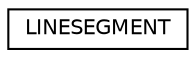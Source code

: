 digraph "Graphical Class Hierarchy"
{
 // INTERACTIVE_SVG=YES
  edge [fontname="Helvetica",fontsize="10",labelfontname="Helvetica",labelfontsize="10"];
  node [fontname="Helvetica",fontsize="10",shape=record];
  rankdir="LR";
  Node1 [label="LINESEGMENT",height=0.2,width=0.4,color="black", fillcolor="white", style="filled",URL="$d3/d4a/struct_l_i_n_e_s_e_g_m_e_n_t.html"];
}

